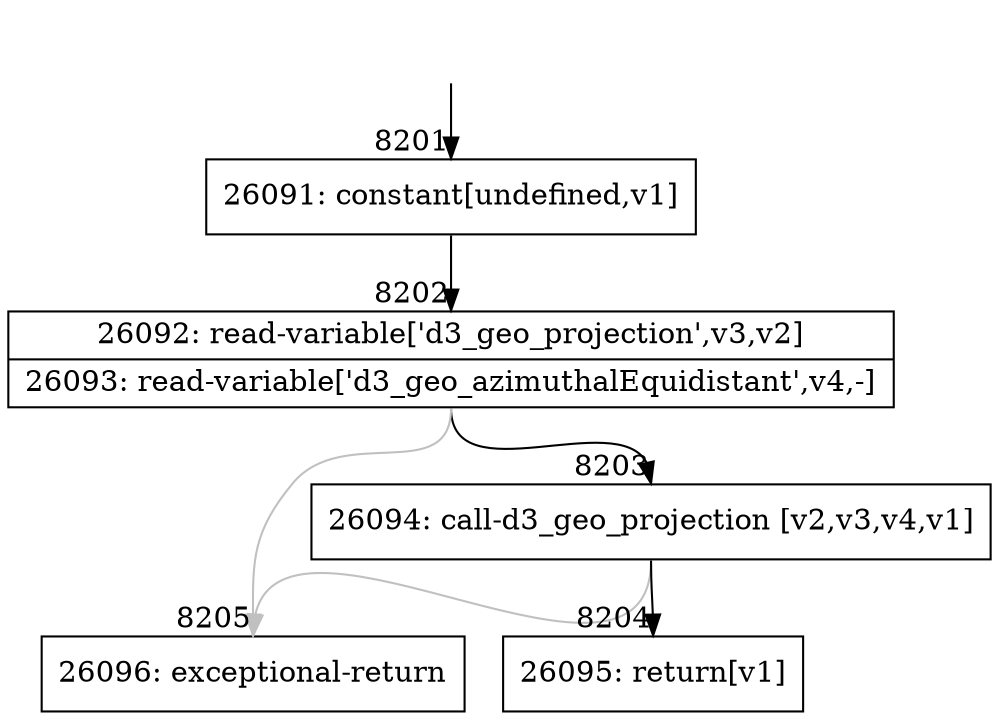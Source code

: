 digraph {
rankdir="TD"
BB_entry777[shape=none,label=""];
BB_entry777 -> BB8201 [tailport=s, headport=n, headlabel="    8201"]
BB8201 [shape=record label="{26091: constant[undefined,v1]}" ] 
BB8201 -> BB8202 [tailport=s, headport=n, headlabel="      8202"]
BB8202 [shape=record label="{26092: read-variable['d3_geo_projection',v3,v2]|26093: read-variable['d3_geo_azimuthalEquidistant',v4,-]}" ] 
BB8202 -> BB8203 [tailport=s, headport=n, headlabel="      8203"]
BB8202 -> BB8205 [tailport=s, headport=n, color=gray, headlabel="      8205"]
BB8203 [shape=record label="{26094: call-d3_geo_projection [v2,v3,v4,v1]}" ] 
BB8203 -> BB8204 [tailport=s, headport=n, headlabel="      8204"]
BB8203 -> BB8205 [tailport=s, headport=n, color=gray]
BB8204 [shape=record label="{26095: return[v1]}" ] 
BB8205 [shape=record label="{26096: exceptional-return}" ] 
//#$~ 4679
}
